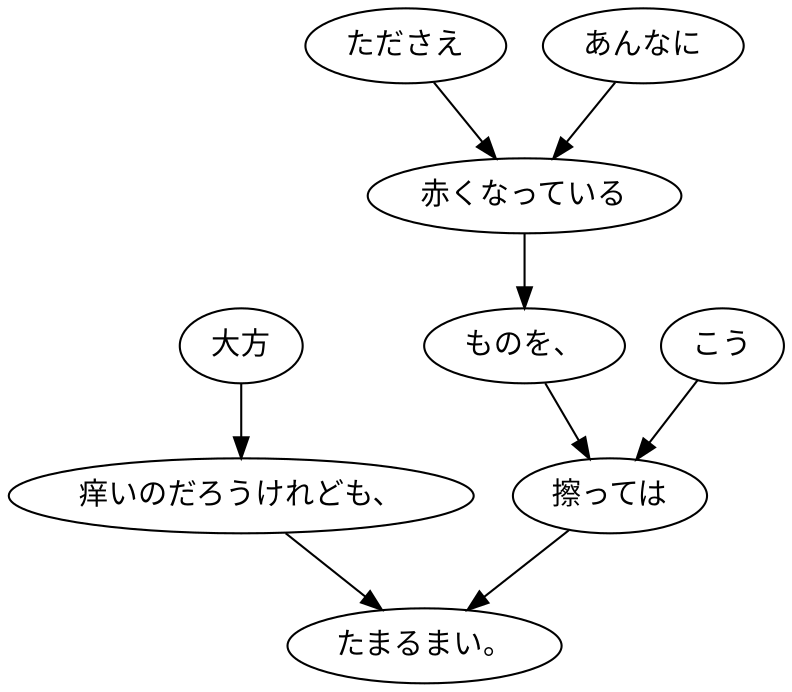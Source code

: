 digraph graph5728 {
	node0 [label="大方"];
	node1 [label="痒いのだろうけれども、"];
	node2 [label="たださえ"];
	node3 [label="あんなに"];
	node4 [label="赤くなっている"];
	node5 [label="ものを、"];
	node6 [label="こう"];
	node7 [label="擦っては"];
	node8 [label="たまるまい。"];
	node0 -> node1;
	node1 -> node8;
	node2 -> node4;
	node3 -> node4;
	node4 -> node5;
	node5 -> node7;
	node6 -> node7;
	node7 -> node8;
}
